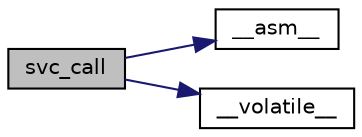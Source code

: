 digraph "svc_call"
{
  edge [fontname="Helvetica",fontsize="10",labelfontname="Helvetica",labelfontsize="10"];
  node [fontname="Helvetica",fontsize="10",shape=record];
  rankdir="LR";
  Node21 [label="svc_call",height=0.2,width=0.4,color="black", fillcolor="grey75", style="filled", fontcolor="black"];
  Node21 -> Node22 [color="midnightblue",fontsize="10",style="solid",fontname="Helvetica"];
  Node22 [label="__asm__",height=0.2,width=0.4,color="black", fillcolor="white", style="filled",URL="$dd/d12/exceptions_8cpp.html#a40b46c5cfd33825a3980572ace99e6a1"];
  Node21 -> Node23 [color="midnightblue",fontsize="10",style="solid",fontname="Helvetica"];
  Node23 [label="__volatile__",height=0.2,width=0.4,color="black", fillcolor="white", style="filled",URL="$d8/d64/main__test__adrp__instruction_8cpp.html#a28b72fa6de7635a872fd3ae108c838c8"];
}

